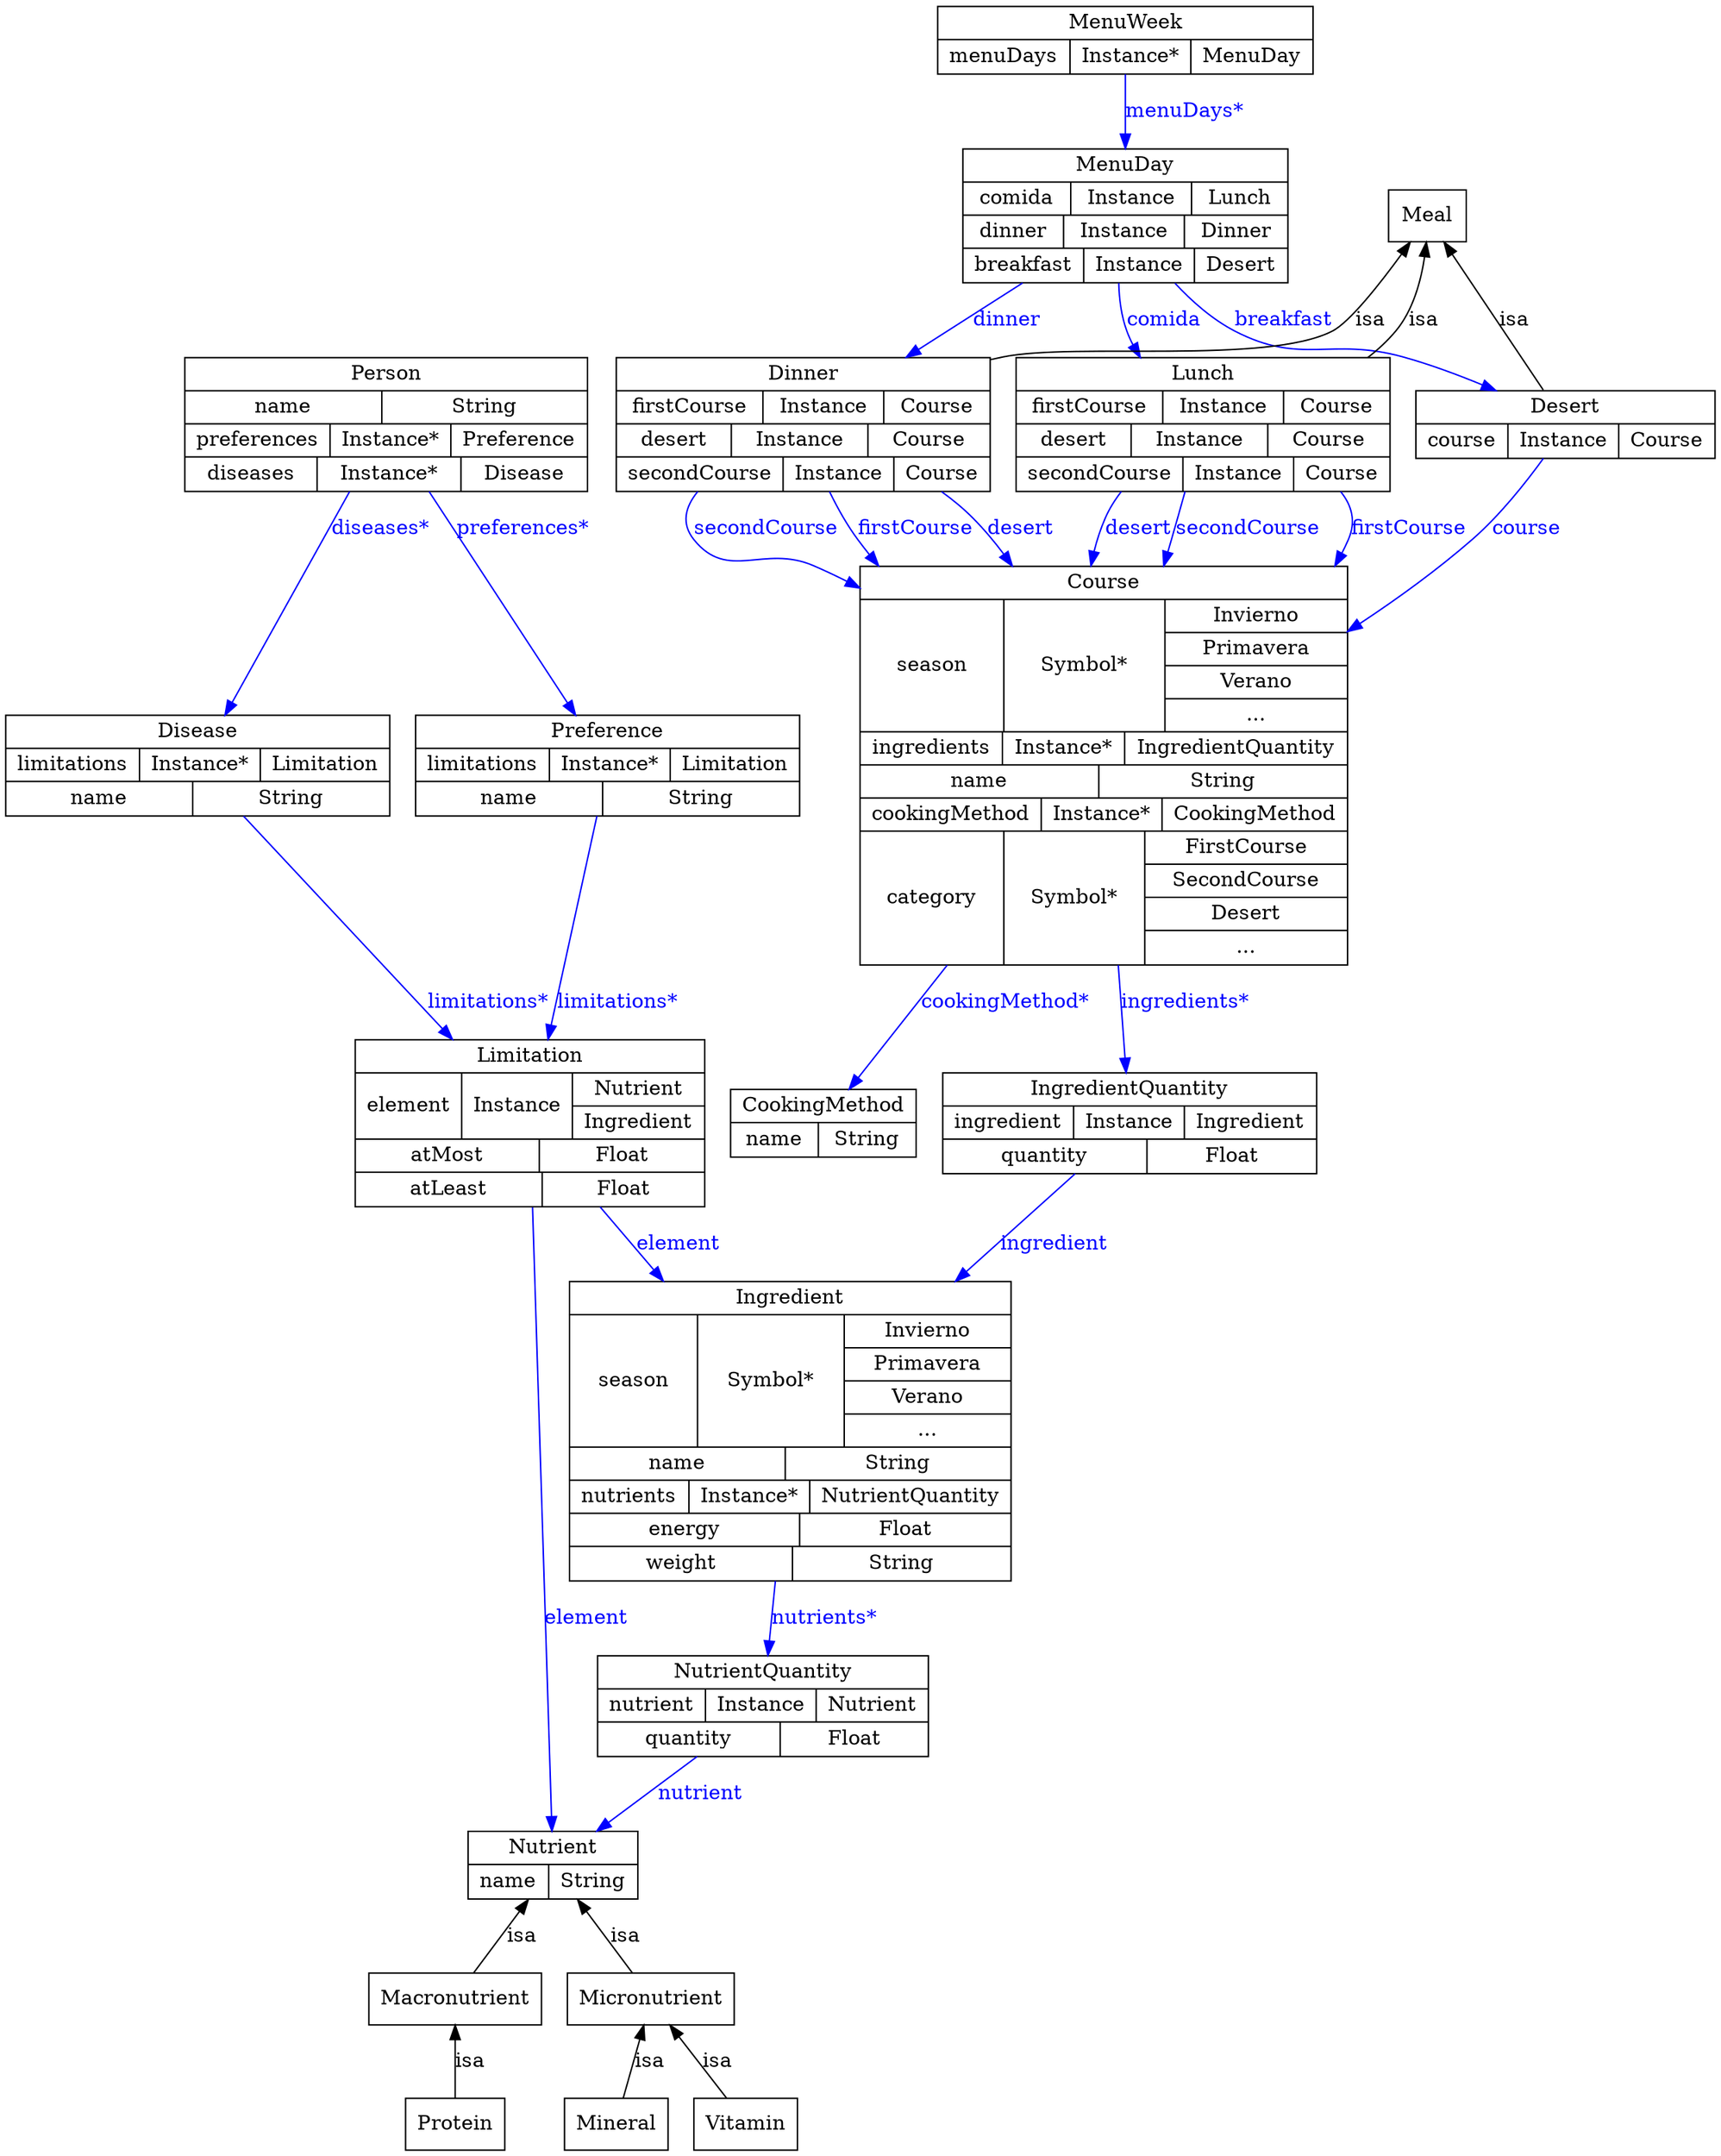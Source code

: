 digraph OntologiaAlimentacion {
	node [label="\N"];
	graph [bb="0,0,970,1496"];
	Protein [label=Protein, shape=box, color="0.0,0.0,0.0", fontcolor="0.0,0.0,0.0", pos="299,18", width="0.77778", height="0.5"];
	Macronutrient [label=Macronutrient, shape=box, color="0.0,0.0,0.0", fontcolor="0.0,0.0,0.0", pos="299,106", width="1.3125", height="0.5"];
	NutrientQuantity [label="{NutrientQuantity|{nutrient|Instance|{Nutrient}}|{quantity|Float}}", shape=record, color="0.0,0.0,0.0", fontcolor="0.0,0.0,0.0", pos="423,311", rects="332,322.5,514,345.5 332,299.5,390,322.5 390,299.5,453,322.5 453,299.5,514,322.5 332,276.5,431,299.5 431,276.5,514,299.5", width="2.5278", height="0.97222"];
	Nutrient [label="{Nutrient|{name|String}}", shape=record, color="0.0,0.0,0.0", fontcolor="0.0,0.0,0.0", pos="336,200", rects="288,200,384,223 288,177,334,200 334,177,384,200", width="1.3333", height="0.65278"];
	Course [label="{Course|{season|Symbol*|{Invierno|Primavera|Verano|...}}|{ingredients|Instance*|{IngredientQuantity}}|{name|String}|{cookingMethod\
|Instance*|{CookingMethod}}|{category|Symbol*|{FirstCourse|SecondCourse|Desert|...}}}", shape=record, color="0.0,0.0,0.0", fontcolor="0.0,0.0,0.0", pos="612,965", rects="470.5,1080,753.5,1103 470.5,988,554.5,1080 554.5,988,651.5,1080 651.5,1057,753.5,1080 651.5,1034,753.5,1057 651.5,1011,753.5,1034\
 651.5,988,753.5,1011 470.5,965,552.5,988 552.5,965,628.5,988 628.5,965,753.5,988 470.5,942,609.5,965 609.5,942,753.5,965 470.5\
,919,575.5,942 575.5,919,645.5,942 645.5,919,753.5,942 470.5,827,552.5,919 552.5,827,636.5,919 636.5,896,753.5,919 636.5,873,753.5\
,896 636.5,850,753.5,873 636.5,827,753.5,850", width="3.9236", height="3.8472"];
	IngredientQuantity [label="{IngredientQuantity|{ingredient|Instance|{Ingredient}}|{quantity|Float}}", shape=record, color="0.0,0.0,0.0", fontcolor="0.0,0.0,0.0", pos="641,716", rects="538,727.5,744,750.5 538,704.5,609,727.5 609,704.5,672,727.5 672,704.5,744,727.5 538,681.5,649,704.5 649,681.5,744,704.5", width="2.8611", height="0.97222"];
	CookingMethod [label="{CookingMethod|{name|String}}", shape=record, color="0.0,0.0,0.0", fontcolor="0.0,0.0,0.0", pos="466,716", rects="412,716,520,739 412,693,464,716 464,693,520,716", width="1.5", height="0.65278"];
	MenuWeek [label="{MenuWeek|{menuDays|Instance*|{MenuDay}}}", shape=record, color="0.0,0.0,0.0", fontcolor="0.0,0.0,0.0", pos="621,1472", rects="513,1472,729,1495 513,1449,588,1472 588,1449,658,1472 658,1449,729,1472", width=3, height="0.65278"];
	MenuDay [label="{MenuDay|{comida|Instance|{Lunch}}|{dinner|Instance|{Dinner}}|{breakfast|Instance|{Desert}}}", shape=record, color="0.0,0.0,0.0", fontcolor="0.0,0.0,0.0", pos="621,1349", rects="529,1372,713,1395 529,1349,590,1372 590,1349,657,1372 657,1349,713,1372 529,1326,585,1349 585,1326,654,1349 654,1326,713,1349 529\
,1303,597,1326 597,1303,660,1326 660,1303,713,1326", width="2.5556", height="1.2917"];
	Limitation [label="{Limitation|{element|Instance|{Nutrient|Ingredient}}|{atMost|Float}|{atLeast|Float}}", shape=record, color="0.0,0.0,0.0", fontcolor="0.0,0.0,0.0", pos="297,716", rects="200,750.5,394,773.5 200,704.5,259,750.5 259,704.5,322,750.5 322,727.5,394,750.5 322,704.5,394,727.5 200,681.5,302,704.5 302,681.5\
,394,704.5 200,658.5,302,681.5 302,658.5,394,681.5", width="2.6944", height="1.6111"];
	Ingredient [label="{Ingredient|{season|Symbol*|{Invierno|Primavera|Verano|...}}|{name|String}|{nutrients|Instance*|{NutrientQuantity}}|{energy|Float\
}|{weight|String}}", shape=record, color="0.0,0.0,0.0", fontcolor="0.0,0.0,0.0", pos="446,502", rects="325,582.5,567,605.5 325,490.5,396,582.5 396,490.5,479,582.5 479,559.5,567,582.5 479,536.5,567,559.5 479,513.5,567,536.5 479,490.5\
,567,513.5 325,467.5,444,490.5 444,467.5,567,490.5 325,444.5,389,467.5 389,444.5,459,467.5 459,444.5,567,467.5 325,421.5,450,444.5\
 450,421.5,567,444.5 325,398.5,447,421.5 447,398.5,567,421.5", width="3.3611", height="2.8889"];
	Vitamin [label=Vitamin, shape=box, color="0.0,0.0,0.0", fontcolor="0.0,0.0,0.0", pos="469,18", width="0.8125", height="0.5"];
	Micronutrient [label=Micronutrient, shape=box, color="0.0,0.0,0.0", fontcolor="0.0,0.0,0.0", pos="411,106", width="1.2778", height="0.5"];
	Meal [label=Meal, shape=box, color="0.0,0.0,0.0", fontcolor="0.0,0.0,0.0", pos="800,1349", width="0.75", height="0.5"];
	Preference [label="{Preference|{limitations|Instance*|{Limitation}}|{name|String}}", shape=record, color="0.0,0.0,0.0", fontcolor="0.0,0.0,0.0", pos="340,965", rects="232.5,976.5,447.5,999.5 232.5,953.5,305.5,976.5 305.5,953.5,375.5,976.5 375.5,953.5,447.5,976.5 232.5,930.5,337.5,953.5 337.5,930.5\
,447.5,953.5", width="2.9792", height="0.97222"];
	Lunch [label="{Lunch|{firstCourse|Instance|{Course}}|{desert|Instance|{Course}}|{secondCourse|Instance|{Course}}}", shape=record, color="0.0,0.0,0.0", fontcolor="0.0,0.0,0.0", pos="669,1203", rects="560,1226,778,1249 560,1203,645,1226 645,1203,714,1226 714,1203,778,1226 560,1180,626,1203 626,1180,705,1203 705,1180,778,1203 560\
,1157,658,1180 658,1157,721,1180 721,1157,778,1180", width="3.0278", height="1.2917"];
	Desert [label="{Desert|{course|Instance|{Course}}}", shape=record, color="0.0,0.0,0.0", fontcolor="0.0,0.0,0.0", pos="883,1203", rects="796,1203,970,1226 796,1180,850,1203 850,1180,913,1203 913,1180,970,1203", width="2.4167", height="0.65278"];
	Person [label="{Person|{name|String}|{preferences|Instance*|{Preference}}|{diseases|Instance*|{Disease}}}", shape=record, color="0.0,0.0,0.0", fontcolor="0.0,0.0,0.0", pos="150,1203", rects="36.5,1226,263.5,1249 36.5,1203,147.5,1226 147.5,1203,263.5,1226 36.5,1180,117.5,1203 117.5,1180,187.5,1203 187.5,1180,263.5,1203\
 36.5,1157,110.5,1180 110.5,1157,192.5,1180 192.5,1157,263.5,1180", width="3.1458", height="1.2917"];
	Disease [label="{Disease|{limitations|Instance*|{Limitation}}|{name|String}}", shape=record, color="0.0,0.0,0.0", fontcolor="0.0,0.0,0.0", pos="107,965", rects="-0.5,976.5,214.5,999.5 -0.5,953.5,72.5,976.5 72.5,953.5,142.5,976.5 142.5,953.5,214.5,976.5 -0.5,930.5,104.5,953.5 104.5,930.5,214.5\
,953.5", width="2.9792", height="0.97222"];
	Dinner [label="{Dinner|{firstCourse|Instance|{Course}}|{desert|Instance|{Course}}|{secondCourse|Instance|{Course}}}", shape=record, color="0.0,0.0,0.0", fontcolor="0.0,0.0,0.0", pos="433,1203", rects="324,1226,542,1249 324,1203,409,1226 409,1203,478,1226 478,1203,542,1226 324,1180,390,1203 390,1180,469,1203 469,1180,542,1203 324\
,1157,422,1180 422,1157,485,1180 485,1157,542,1180", width="3.0278", height="1.2917"];
	Mineral [label=Mineral, shape=box, color="0.0,0.0,0.0", fontcolor="0.0,0.0,0.0", pos="392,18", width="0.80556", height="0.5"];
	Macronutrient -> Protein [dir=back, label=isa, color="0.0,0.0,0.0", fontcolor="0.0,0.0,0.0", pos="s,299,87.597 299,77.342 299,63.774 299,47.861 299,36.084", lp="307,62"];
	NutrientQuantity -> Nutrient [label=nutrient, color="0.6666667,1.0,1.0", fontcolor="0.6666667,1.0,1.0", style=filled, pos="e,353.79,223.29 396.19,276.41 384.67,261.98 371.31,245.24 360.11,231.2", lp="401,250"];
	Course -> IngredientQuantity [label="ingredients*", color="0.6666667,1.0,1.0", fontcolor="0.6666667,1.0,1.0", style=filled, pos="e,637.06,750.57 628.11,826.78 630.93,802.79 633.66,779.51 635.88,760.6", lp="665.5,800"];
	Course -> CookingMethod [label="cookingMethod*", color="0.6666667,1.0,1.0", fontcolor="0.6666667,1.0,1.0", style=filled, pos="e,479.07,739.11 530.89,826.78 513.36,797.12 496.46,768.53 484.3,747.97", lp="566,800"];
	MenuWeek -> MenuDay [label="menuDays*", color="0.6666667,1.0,1.0", fontcolor="0.6666667,1.0,1.0", style=filled, pos="e,621,1395.1 621,1448.8 621,1436.5 621,1420.6 621,1405.1", lp="654,1422"];
	Limitation -> Nutrient [label=element, color="0.6666667,1.0,1.0", fontcolor="0.6666667,1.0,1.0", style=filled, pos="e,331.47,223.22 298.32,658.34 300.73,574.54 307.16,412.7 323,276 324.63,261.91 327.18,246.46 329.59,233.26", lp="335.5,372"];
	Limitation -> Ingredient [label=element, color="0.6666667,1.0,1.0", fontcolor="0.6666667,1.0,1.0", style=filled, pos="e,373.87,605.63 336.73,658.47 346.41,644.7 357.09,629.5 367.87,614.16", lp="380.5,632"];
	Micronutrient -> Vitamin [dir=back, label=isa, color="0.0,0.0,0.0", fontcolor="0.0,0.0,0.0", pos="s,422.74,87.597 428.57,78.943 437.95,65.041 449.22,48.327 457.48,36.084", lp="454,62"];
	Preference -> Limitation [label="limitations*", color="0.6666667,1.0,1.0", fontcolor="0.6666667,1.0,1.0", style=filled, pos="e,306.87,773.72 334.16,930.43 327.62,892.87 316.86,831.08 308.6,783.62", lp="345,800"];
	Nutrient -> Micronutrient [dir=back, label=isa, color="0.0,0.0,0.0", fontcolor="0.0,0.0,0.0", pos="s,354.16,176.73 360.62,168.8 372.69,153.99 386.79,136.69 397,124.17", lp="391,150"];
	IngredientQuantity -> Ingredient [label=ingredient, color="0.6666667,1.0,1.0", fontcolor="0.6666667,1.0,1.0", style=filled, pos="e,540.41,605.64 610.1,681.41 592.8,662.6 570.14,637.96 547.21,613.03", lp="594.5,632"];
	Meal -> Lunch [dir=back, label=isa, color="0.0,0.0,0.0", fontcolor="0.0,0.0,0.0", pos="s,798.99,1330.7 797.66,1320.5 795.06,1303.9 789.58,1283.1 778,1268 772.73,1261.1 766.48,1254.8 759.7,1249.1", lp="796,1276"];
	Lunch -> Course [label=firstCourse, color="0.6666667,1.0,1.0", fontcolor="0.6666667,1.0,1.0", style=filled, pos="e,743.7,1103.4 745.07,1156.9 753.18,1146.7 756.94,1134.9 752,1122 750.8,1118.9 749.5,1115.7 748.11,1112.6", lp="786.5,1130"];
	Lunch -> Course [label=desert, color="0.6666667,1.0,1.0", fontcolor="0.6666667,1.0,1.0", style=filled, pos="e,603.97,1103.3 622.89,1156.7 618.9,1150.8 615.46,1144.5 613,1138 610,1130.1 607.64,1121.8 605.84,1113.3", lp="630,1130"];
	Lunch -> Course [label=secondCourse, color="0.6666667,1.0,1.0", fontcolor="0.6666667,1.0,1.0", style=filled, pos="e,645.21,1103.5 658.08,1156.8 654.95,1143.8 651.35,1128.9 647.58,1113.3", lp="694,1130"];
	Meal -> Desert [dir=back, label=isa, color="0.0,0.0,0.0", fontcolor="0.0,0.0,0.0", pos="s,809.85,1330.9 815.03,1321.9 830.79,1294.6 855.3,1252.1 870.18,1226.2", lp="851,1276"];
	Desert -> Course [label=course, color="0.6666667,1.0,1.0", fontcolor="0.6666667,1.0,1.0", style=filled, pos="e,753.73,1062.7 868.7,1180 857.2,1163.1 840.02,1139.8 822,1122 803.52,1103.7 782.81,1085.9 761.8,1069.1", lp="854,1130"];
	Nutrient -> Macronutrient [dir=back, label=isa, color="0.0,0.0,0.0", fontcolor="0.0,0.0,0.0", pos="s,327.04,176.73 323.19,167.15 317.39,152.72 310.76,136.23 305.91,124.17", lp="327,150"];
	Person -> Preference [label="preferences*", color="0.6666667,1.0,1.0", fontcolor="0.6666667,1.0,1.0", style=filled, pos="e,312.93,999.63 186.41,1156.8 221.13,1113.6 272.98,1049.2 306.65,1007.4", lp="248,1130"];
	Person -> Disease [label="diseases*", color="0.6666667,1.0,1.0", fontcolor="0.6666667,1.0,1.0", style=filled, pos="e,113.13,999.63 141.76,1156.8 134.03,1114.4 122.56,1051.4 114.93,1009.5", lp="165,1130"];
	Meal -> Dinner [dir=back, label=isa, color="0.0,0.0,0.0", fontcolor="0.0,0.0,0.0", pos="s,789.32,1330.9 783.79,1322.4 769.99,1301.5 750.62,1274.5 739,1268 702.32,1247.6 591.83,1259.7 551,1250 548.11,1249.3 545.2,1248.6\
 542.28,1247.8", lp="763,1276"];
	Dinner -> Course [label=firstCourse, color="0.6666667,1.0,1.0", fontcolor="0.6666667,1.0,1.0", style=filled, pos="e,483.12,1103.3 451.04,1156.7 456.47,1145 462.89,1132.7 470,1122 472.33,1118.5 474.75,1115 477.23,1111.5", lp="501.5,1130"];
	Dinner -> Course [label=desert, color="0.6666667,1.0,1.0", fontcolor="0.6666667,1.0,1.0", style=filled, pos="e,557.94,1103.4 513.4,1156.7 520.5,1150.9 527.18,1144.7 533,1138 540.02,1129.9 546.53,1121.1 552.55,1111.9", lp="560,1130"];
	Dinner -> Course [label=secondCourse, color="0.6666667,1.0,1.0", fontcolor="0.6666667,1.0,1.0", style=filled, pos="e,470.38,1096.1 377.98,1156.9 370.04,1145.3 367.16,1133.1 376,1122 398.77,1093.5 423.55,1120.6 456,1104 457.81,1103.1 459.62,1102.1\
 461.42,1101.1", lp="417,1130"];
	MenuDay -> Lunch [label=comida, color="0.6666667,1.0,1.0", fontcolor="0.6666667,1.0,1.0", style=filled, pos="e,630.71,1249.3 616.74,1302.8 616.95,1291.2 618.34,1278.9 622,1268 623.11,1264.7 624.45,1261.4 625.98,1258.2", lp="643,1276"];
	MenuDay -> Dinner [label=dinner, color="0.6666667,1.0,1.0", fontcolor="0.6666667,1.0,1.0", style=filled, pos="e,491.76,1249 562.03,1302.8 542.26,1287.7 520.07,1270.7 499.75,1255.1", lp="550.5,1276"];
	MenuDay -> Desert [label=breakfast, color="0.6666667,1.0,1.0", fontcolor="0.6666667,1.0,1.0", style=filled, pos="e,842.89,1226.2 649.29,1302.7 659.61,1289.6 672.39,1276.5 687,1268 725.97,1245.2 744.03,1263.9 787,1250 802.58,1245 818.87,1237.9\
 833.52,1230.8", lp="713,1276"];
	Disease -> Limitation [label="limitations*", color="0.6666667,1.0,1.0", fontcolor="0.6666667,1.0,1.0", style=filled, pos="e,253.37,773.72 132.82,930.43 162.08,892.4 210.45,829.52 247.12,781.84", lp="268,800"];
	Micronutrient -> Mineral [dir=back, label=isa, color="0.0,0.0,0.0", fontcolor="0.0,0.0,0.0", pos="s,407.16,87.597 404.98,77.744 401.96,64.09 398.4,47.977 395.77,36.084", lp="412,62"];
	Ingredient -> NutrientQuantity [label="nutrients*", color="0.6666667,1.0,1.0", fontcolor="0.6666667,1.0,1.0", style=filled, pos="e,427.1,345.67 433.52,398.48 431.69,383.42 429.89,368.63 428.31,355.65", lp="459.5,372"];
}

